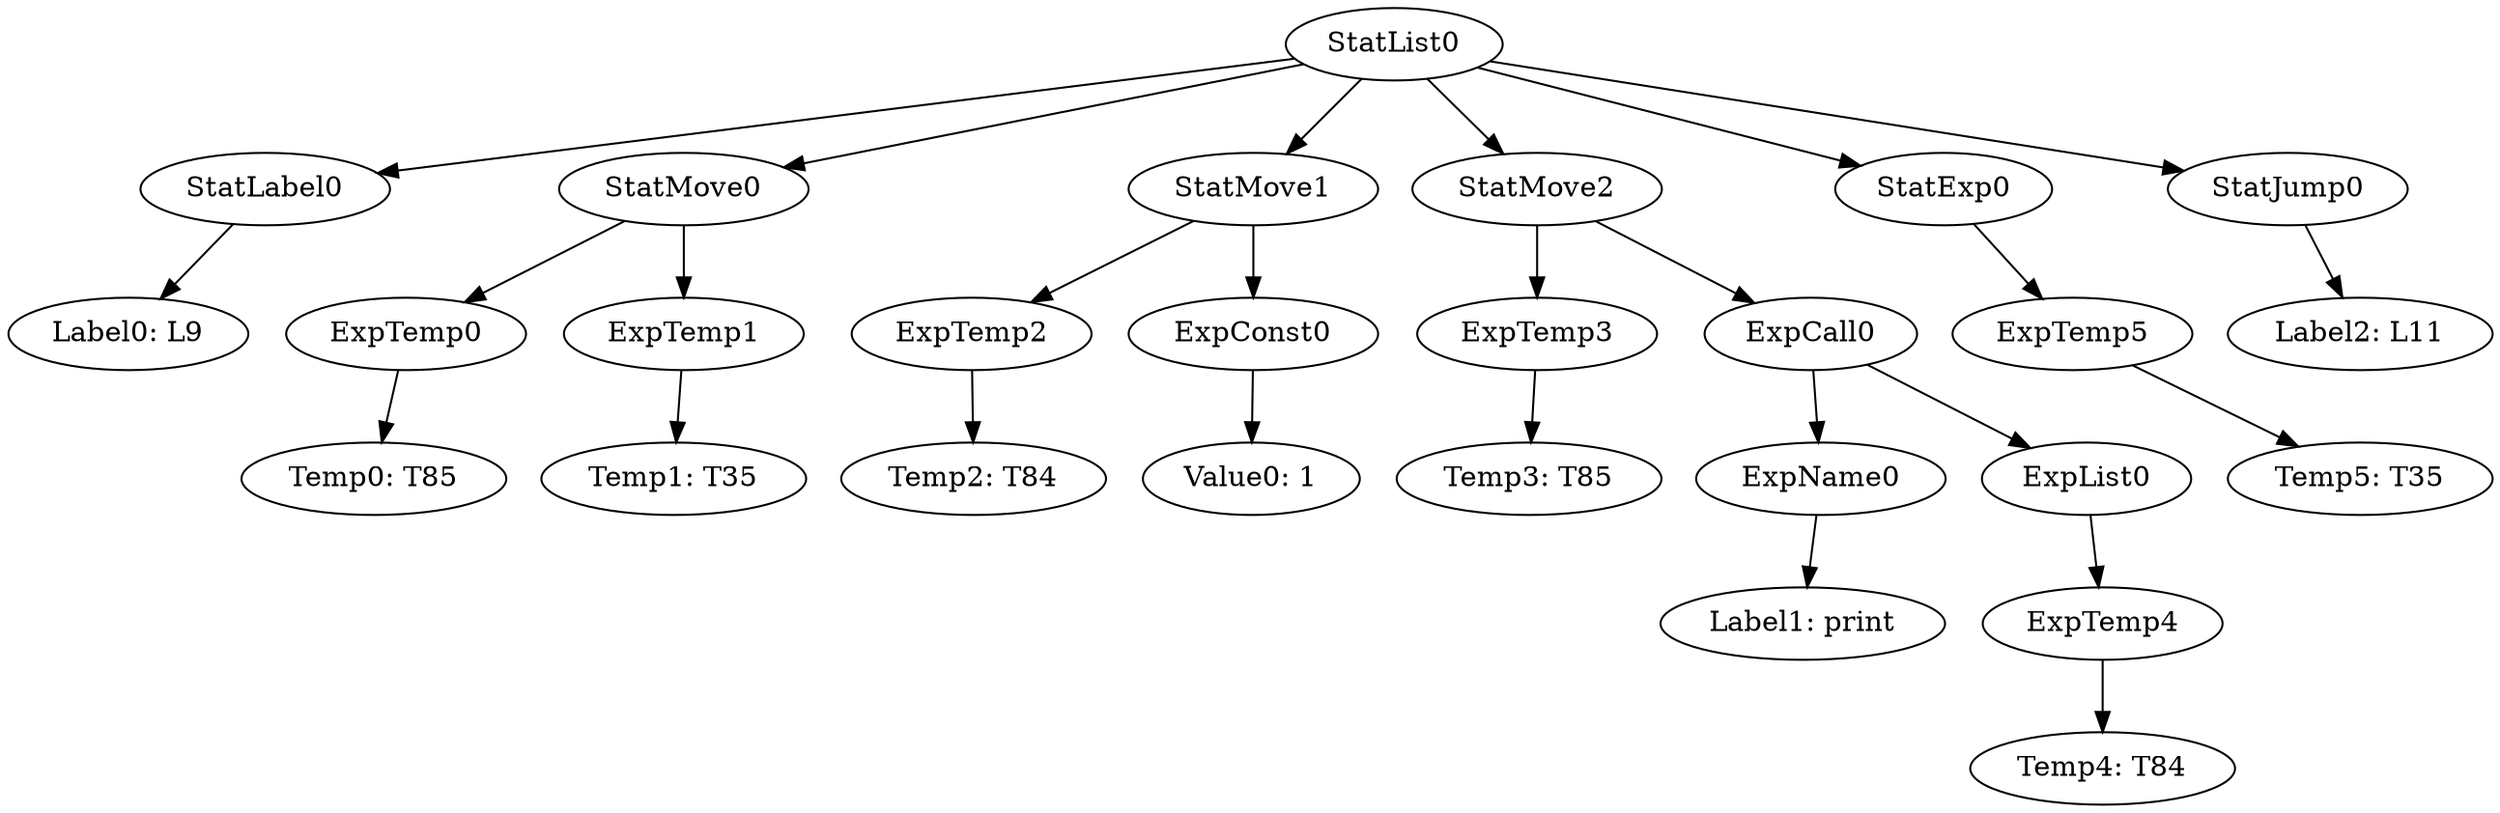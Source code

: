 digraph {
	ordering = out;
	StatJump0 -> "Label2: L11";
	ExpTemp5 -> "Temp5: T35";
	ExpList0 -> ExpTemp4;
	ExpTemp4 -> "Temp4: T84";
	ExpCall0 -> ExpName0;
	ExpCall0 -> ExpList0;
	ExpName0 -> "Label1: print";
	StatMove0 -> ExpTemp0;
	StatMove0 -> ExpTemp1;
	StatExp0 -> ExpTemp5;
	ExpTemp0 -> "Temp0: T85";
	StatList0 -> StatLabel0;
	StatList0 -> StatMove0;
	StatList0 -> StatMove1;
	StatList0 -> StatMove2;
	StatList0 -> StatExp0;
	StatList0 -> StatJump0;
	StatLabel0 -> "Label0: L9";
	ExpConst0 -> "Value0: 1";
	ExpTemp3 -> "Temp3: T85";
	ExpTemp1 -> "Temp1: T35";
	StatMove1 -> ExpTemp2;
	StatMove1 -> ExpConst0;
	ExpTemp2 -> "Temp2: T84";
	StatMove2 -> ExpTemp3;
	StatMove2 -> ExpCall0;
}

